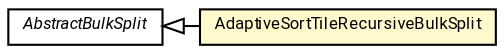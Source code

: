 #!/usr/local/bin/dot
#
# Class diagram 
# Generated by UMLGraph version R5_7_2-60-g0e99a6 (http://www.spinellis.gr/umlgraph/)
#

digraph G {
	graph [fontnames="svg"]
	edge [fontname="Roboto",fontsize=7,labelfontname="Roboto",labelfontsize=7,color="black"];
	node [fontname="Roboto",fontcolor="black",fontsize=8,shape=plaintext,margin=0,width=0,height=0];
	nodesep=0.15;
	ranksep=0.25;
	rankdir=LR;
	// de.lmu.ifi.dbs.elki.index.tree.spatial.rstarvariants.strategies.bulk.AbstractBulkSplit
	c1437462 [label=<<table title="de.lmu.ifi.dbs.elki.index.tree.spatial.rstarvariants.strategies.bulk.AbstractBulkSplit" border="0" cellborder="1" cellspacing="0" cellpadding="2" href="AbstractBulkSplit.html" target="_parent">
		<tr><td><table border="0" cellspacing="0" cellpadding="1">
		<tr><td align="center" balign="center"> <font face="Roboto"><i>AbstractBulkSplit</i></font> </td></tr>
		</table></td></tr>
		</table>>, URL="AbstractBulkSplit.html"];
	// de.lmu.ifi.dbs.elki.index.tree.spatial.rstarvariants.strategies.bulk.AdaptiveSortTileRecursiveBulkSplit
	c1437466 [label=<<table title="de.lmu.ifi.dbs.elki.index.tree.spatial.rstarvariants.strategies.bulk.AdaptiveSortTileRecursiveBulkSplit" border="0" cellborder="1" cellspacing="0" cellpadding="2" bgcolor="lemonChiffon" href="AdaptiveSortTileRecursiveBulkSplit.html" target="_parent">
		<tr><td><table border="0" cellspacing="0" cellpadding="1">
		<tr><td align="center" balign="center"> <font face="Roboto">AdaptiveSortTileRecursiveBulkSplit</font> </td></tr>
		</table></td></tr>
		</table>>, URL="AdaptiveSortTileRecursiveBulkSplit.html"];
	// de.lmu.ifi.dbs.elki.index.tree.spatial.rstarvariants.strategies.bulk.AdaptiveSortTileRecursiveBulkSplit extends de.lmu.ifi.dbs.elki.index.tree.spatial.rstarvariants.strategies.bulk.AbstractBulkSplit
	c1437462 -> c1437466 [arrowtail=empty,dir=back,weight=10];
}

